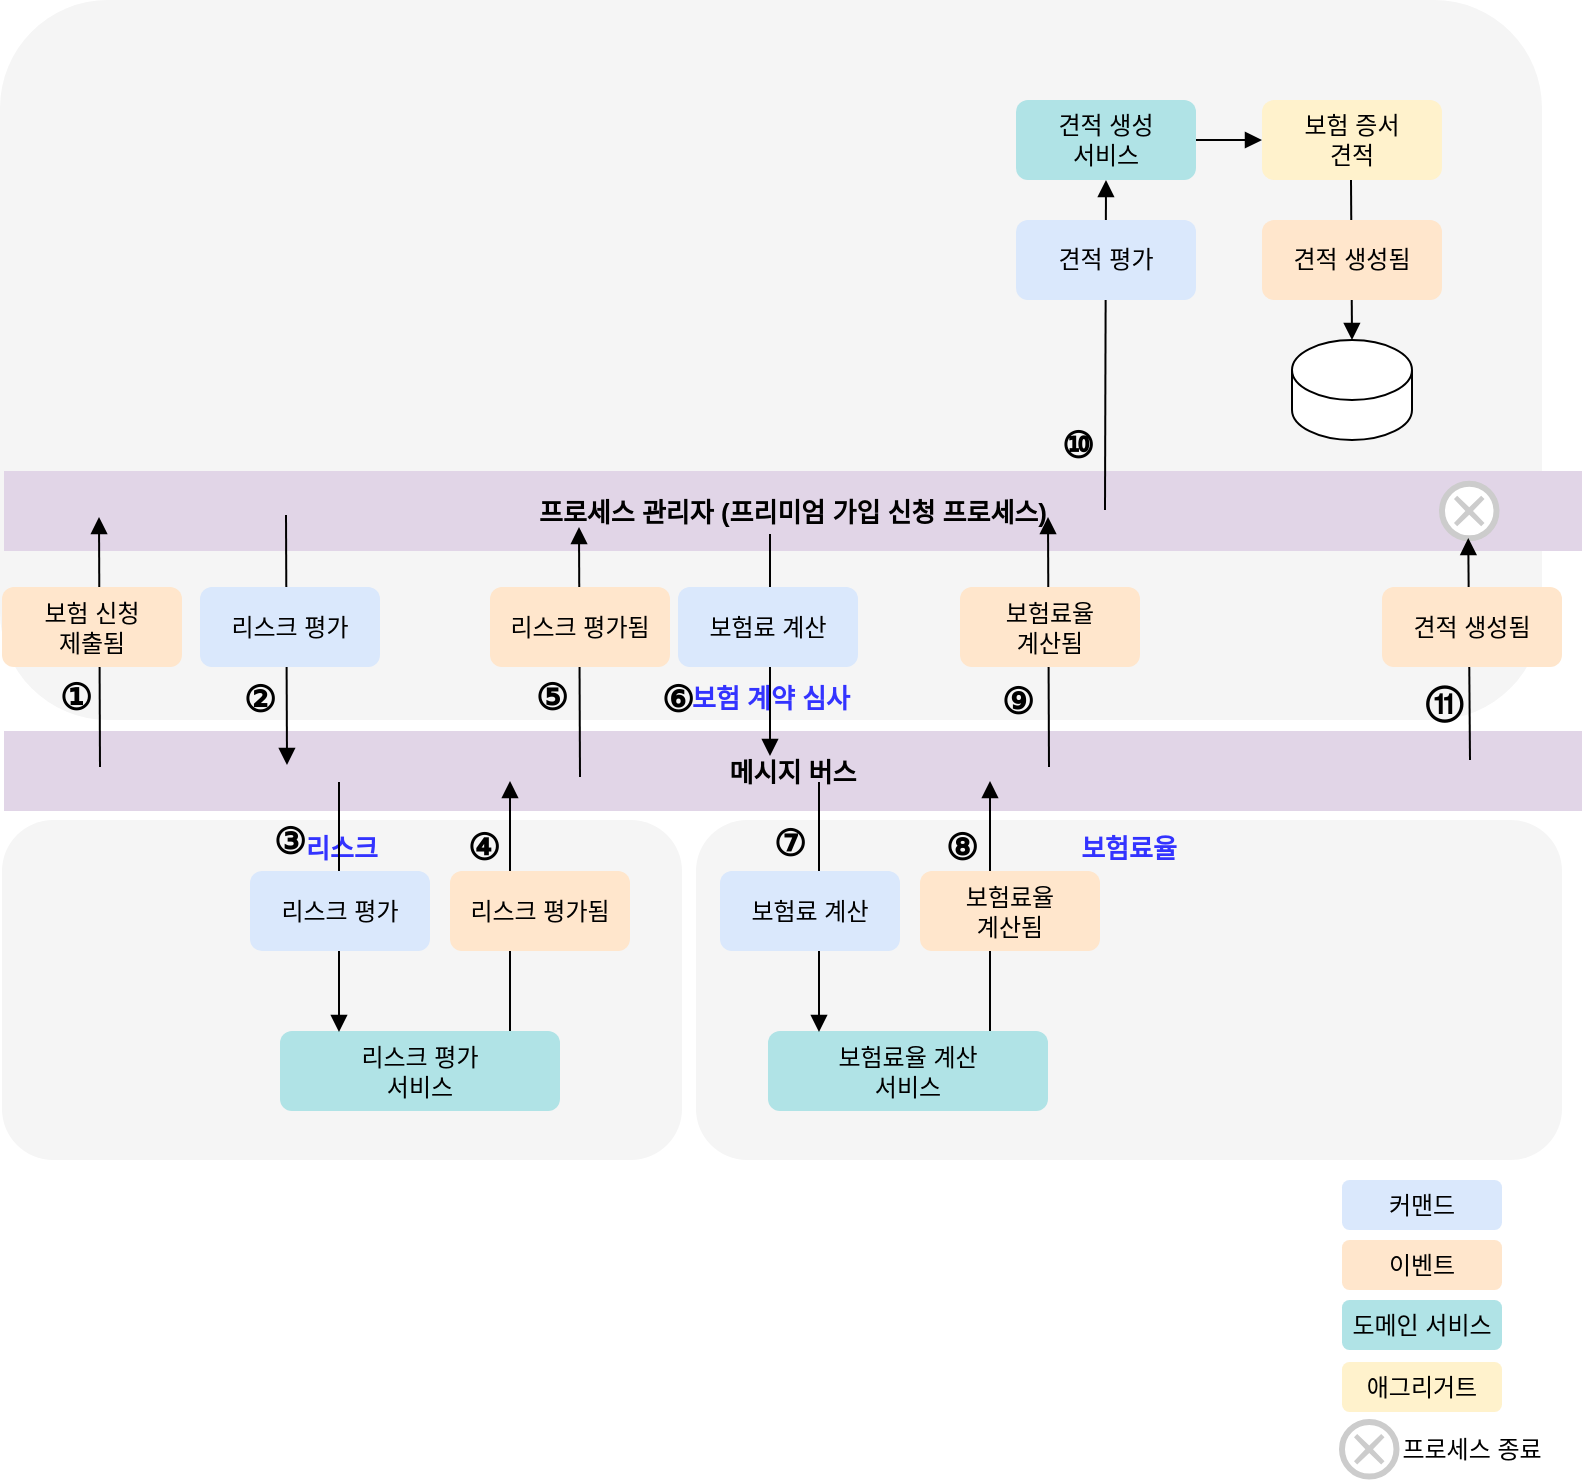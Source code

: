 <mxfile version="26.1.1">
  <diagram name="Page-1" id="B-EdGw9SJbsqpJJjaV6C">
    <mxGraphModel dx="1114" dy="1055" grid="1" gridSize="10" guides="1" tooltips="1" connect="1" arrows="1" fold="1" page="1" pageScale="1" pageWidth="827" pageHeight="1169" math="0" shadow="0">
      <root>
        <mxCell id="0" />
        <mxCell id="1" parent="0" />
        <mxCell id="We3WFv1aaEeAjFqZt7aa-3" value="보험 계약 심사" style="rounded=1;whiteSpace=wrap;html=1;fillColor=#f5f5f5;fontColor=#3333FF;strokeColor=none;fontStyle=1;verticalAlign=bottom;fontSize=13;" vertex="1" parent="1">
          <mxGeometry x="9" y="80" width="771" height="360" as="geometry" />
        </mxCell>
        <mxCell id="We3WFv1aaEeAjFqZt7aa-1" value="보험료율" style="rounded=1;whiteSpace=wrap;html=1;fillColor=#f5f5f5;fontColor=#3333FF;strokeColor=none;fontStyle=1;verticalAlign=top;fontSize=13;" vertex="1" parent="1">
          <mxGeometry x="357" y="490" width="433" height="170" as="geometry" />
        </mxCell>
        <mxCell id="We3WFv1aaEeAjFqZt7aa-2" value="리스크" style="rounded=1;whiteSpace=wrap;html=1;fillColor=#f5f5f5;fontColor=#3333FF;strokeColor=none;fontStyle=1;verticalAlign=top;fontSize=13;" vertex="1" parent="1">
          <mxGeometry x="10" y="490" width="340" height="170" as="geometry" />
        </mxCell>
        <mxCell id="We3WFv1aaEeAjFqZt7aa-4" value="메시지 버스" style="rounded=0;whiteSpace=wrap;html=1;fillColor=#e1d5e7;strokeColor=none;fontStyle=1;fontSize=13;" vertex="1" parent="1">
          <mxGeometry x="11" y="445.5" width="789" height="40" as="geometry" />
        </mxCell>
        <mxCell id="We3WFv1aaEeAjFqZt7aa-12" value="리스크 평가&lt;div&gt;서비스&lt;/div&gt;" style="rounded=1;whiteSpace=wrap;html=1;fillColor=#b0e3e6;strokeColor=none;" vertex="1" parent="1">
          <mxGeometry x="149" y="595.5" width="140" height="40" as="geometry" />
        </mxCell>
        <mxCell id="We3WFv1aaEeAjFqZt7aa-16" value="보험료율 계산&lt;div&gt;서비스&lt;/div&gt;" style="rounded=1;whiteSpace=wrap;html=1;fillColor=#b0e3e6;strokeColor=none;" vertex="1" parent="1">
          <mxGeometry x="393" y="595.5" width="140" height="40" as="geometry" />
        </mxCell>
        <mxCell id="We3WFv1aaEeAjFqZt7aa-21" value="①" style="text;html=1;align=center;verticalAlign=middle;whiteSpace=wrap;rounded=0;fontStyle=1;fontSize=18;" vertex="1" parent="1">
          <mxGeometry x="32" y="413.5" width="30" height="30" as="geometry" />
        </mxCell>
        <mxCell id="We3WFv1aaEeAjFqZt7aa-22" value="②" style="text;html=1;align=center;verticalAlign=middle;whiteSpace=wrap;rounded=0;fontStyle=1;fontSize=18;" vertex="1" parent="1">
          <mxGeometry x="124" y="414.5" width="30" height="30" as="geometry" />
        </mxCell>
        <mxCell id="We3WFv1aaEeAjFqZt7aa-23" value="⑤" style="text;html=1;align=center;verticalAlign=middle;whiteSpace=wrap;rounded=0;fontStyle=1;fontSize=18;" vertex="1" parent="1">
          <mxGeometry x="270" y="413.5" width="30" height="30" as="geometry" />
        </mxCell>
        <mxCell id="We3WFv1aaEeAjFqZt7aa-24" value="③" style="text;html=1;align=center;verticalAlign=middle;whiteSpace=wrap;rounded=0;fontStyle=1;fontSize=18;" vertex="1" parent="1">
          <mxGeometry x="139" y="485.5" width="30" height="30" as="geometry" />
        </mxCell>
        <mxCell id="We3WFv1aaEeAjFqZt7aa-25" value="⑥" style="text;html=1;align=center;verticalAlign=middle;whiteSpace=wrap;rounded=0;fontStyle=1;fontSize=18;" vertex="1" parent="1">
          <mxGeometry x="333" y="414.5" width="30" height="30" as="geometry" />
        </mxCell>
        <mxCell id="We3WFv1aaEeAjFqZt7aa-26" value="④" style="text;html=1;align=center;verticalAlign=middle;whiteSpace=wrap;rounded=0;fontStyle=1;fontSize=18;" vertex="1" parent="1">
          <mxGeometry x="235.5" y="489" width="30" height="30" as="geometry" />
        </mxCell>
        <mxCell id="We3WFv1aaEeAjFqZt7aa-30" value="프로세스 관리자 (프리미엄 가입 신청 프로세스)" style="rounded=0;whiteSpace=wrap;html=1;fillColor=#e1d5e7;strokeColor=none;fontStyle=1;fontSize=13;" vertex="1" parent="1">
          <mxGeometry x="11" y="315.5" width="789" height="40" as="geometry" />
        </mxCell>
        <mxCell id="We3WFv1aaEeAjFqZt7aa-31" value="" style="endArrow=none;html=1;rounded=0;startArrow=block;startFill=1;" edge="1" parent="1">
          <mxGeometry width="50" height="50" relative="1" as="geometry">
            <mxPoint x="58.5" y="338.5" as="sourcePoint" />
            <mxPoint x="59" y="463.5" as="targetPoint" />
          </mxGeometry>
        </mxCell>
        <mxCell id="We3WFv1aaEeAjFqZt7aa-32" value="" style="endArrow=block;html=1;rounded=0;startArrow=none;startFill=0;endFill=1;" edge="1" parent="1">
          <mxGeometry width="50" height="50" relative="1" as="geometry">
            <mxPoint x="152" y="337.5" as="sourcePoint" />
            <mxPoint x="152.5" y="462.5" as="targetPoint" />
          </mxGeometry>
        </mxCell>
        <mxCell id="We3WFv1aaEeAjFqZt7aa-34" value="" style="endArrow=none;html=1;rounded=0;startArrow=block;startFill=1;endFill=1;entryX=0.157;entryY=0;entryDx=0;entryDy=0;entryPerimeter=0;" edge="1" parent="1">
          <mxGeometry width="50" height="50" relative="1" as="geometry">
            <mxPoint x="264" y="470.5" as="sourcePoint" />
            <mxPoint x="264" y="595.5" as="targetPoint" />
          </mxGeometry>
        </mxCell>
        <mxCell id="We3WFv1aaEeAjFqZt7aa-35" value="" style="endArrow=block;html=1;rounded=0;startArrow=none;startFill=0;endFill=1;entryX=0.157;entryY=0;entryDx=0;entryDy=0;entryPerimeter=0;" edge="1" parent="1">
          <mxGeometry width="50" height="50" relative="1" as="geometry">
            <mxPoint x="178.5" y="471" as="sourcePoint" />
            <mxPoint x="178.5" y="596" as="targetPoint" />
          </mxGeometry>
        </mxCell>
        <mxCell id="We3WFv1aaEeAjFqZt7aa-38" value="" style="endArrow=none;html=1;rounded=0;startArrow=block;startFill=1;" edge="1" parent="1">
          <mxGeometry width="50" height="50" relative="1" as="geometry">
            <mxPoint x="298.5" y="343.5" as="sourcePoint" />
            <mxPoint x="299" y="468.5" as="targetPoint" />
          </mxGeometry>
        </mxCell>
        <mxCell id="We3WFv1aaEeAjFqZt7aa-40" value="" style="endArrow=block;html=1;rounded=0;startArrow=none;startFill=0;endFill=1;" edge="1" parent="1">
          <mxGeometry width="50" height="50" relative="1" as="geometry">
            <mxPoint x="394" y="347" as="sourcePoint" />
            <mxPoint x="394" y="458" as="targetPoint" />
          </mxGeometry>
        </mxCell>
        <mxCell id="We3WFv1aaEeAjFqZt7aa-42" value="" style="endArrow=none;html=1;rounded=0;startArrow=block;startFill=1;endFill=1;entryX=0.157;entryY=0;entryDx=0;entryDy=0;entryPerimeter=0;" edge="1" parent="1">
          <mxGeometry width="50" height="50" relative="1" as="geometry">
            <mxPoint x="504" y="470.5" as="sourcePoint" />
            <mxPoint x="504" y="595.5" as="targetPoint" />
          </mxGeometry>
        </mxCell>
        <mxCell id="We3WFv1aaEeAjFqZt7aa-43" value="" style="endArrow=block;html=1;rounded=0;startArrow=none;startFill=0;endFill=1;entryX=0.157;entryY=0;entryDx=0;entryDy=0;entryPerimeter=0;" edge="1" parent="1">
          <mxGeometry width="50" height="50" relative="1" as="geometry">
            <mxPoint x="418.5" y="471" as="sourcePoint" />
            <mxPoint x="418.5" y="596" as="targetPoint" />
          </mxGeometry>
        </mxCell>
        <mxCell id="We3WFv1aaEeAjFqZt7aa-44" value="" style="endArrow=none;html=1;rounded=0;startArrow=block;startFill=1;" edge="1" parent="1">
          <mxGeometry width="50" height="50" relative="1" as="geometry">
            <mxPoint x="533" y="338.5" as="sourcePoint" />
            <mxPoint x="533.5" y="463.5" as="targetPoint" />
          </mxGeometry>
        </mxCell>
        <mxCell id="We3WFv1aaEeAjFqZt7aa-55" style="edgeStyle=orthogonalEdgeStyle;rounded=0;orthogonalLoop=1;jettySize=auto;html=1;entryX=0;entryY=0.5;entryDx=0;entryDy=0;endArrow=block;endFill=1;" edge="1" parent="1" source="We3WFv1aaEeAjFqZt7aa-48" target="We3WFv1aaEeAjFqZt7aa-51">
          <mxGeometry relative="1" as="geometry" />
        </mxCell>
        <mxCell id="We3WFv1aaEeAjFqZt7aa-48" value="견적 생성&lt;div&gt;서비스&lt;/div&gt;" style="rounded=1;whiteSpace=wrap;html=1;fillColor=#b0e3e6;strokeColor=none;" vertex="1" parent="1">
          <mxGeometry x="517" y="130" width="90" height="40" as="geometry" />
        </mxCell>
        <mxCell id="We3WFv1aaEeAjFqZt7aa-51" value="보험 증서&lt;div&gt;견적&lt;/div&gt;" style="rounded=1;whiteSpace=wrap;html=1;fillColor=#fff2cc;strokeColor=none;" vertex="1" parent="1">
          <mxGeometry x="640" y="130" width="90" height="40" as="geometry" />
        </mxCell>
        <mxCell id="We3WFv1aaEeAjFqZt7aa-53" value="" style="shape=cylinder3;whiteSpace=wrap;html=1;boundedLbl=1;backgroundOutline=1;size=15;" vertex="1" parent="1">
          <mxGeometry x="655" y="250" width="60" height="50" as="geometry" />
        </mxCell>
        <mxCell id="We3WFv1aaEeAjFqZt7aa-54" value="" style="endArrow=none;html=1;rounded=0;startArrow=block;startFill=1;" edge="1" parent="1">
          <mxGeometry width="50" height="50" relative="1" as="geometry">
            <mxPoint x="562" y="170" as="sourcePoint" />
            <mxPoint x="561.5" y="335" as="targetPoint" />
          </mxGeometry>
        </mxCell>
        <mxCell id="We3WFv1aaEeAjFqZt7aa-56" value="" style="endArrow=block;html=1;rounded=0;startArrow=none;startFill=0;endFill=1;" edge="1" parent="1">
          <mxGeometry width="50" height="50" relative="1" as="geometry">
            <mxPoint x="684.5" y="170" as="sourcePoint" />
            <mxPoint x="685" y="250" as="targetPoint" />
          </mxGeometry>
        </mxCell>
        <mxCell id="We3WFv1aaEeAjFqZt7aa-58" value="" style="points=[[0.145,0.145,0],[0.5,0,0],[0.855,0.145,0],[1,0.5,0],[0.855,0.855,0],[0.5,1,0],[0.145,0.855,0],[0,0.5,0]];shape=mxgraph.bpmn.event;html=1;verticalLabelPosition=bottom;labelBackgroundColor=#ffffff;verticalAlign=top;align=center;perimeter=ellipsePerimeter;outlineConnect=0;aspect=fixed;outline=end;symbol=cancel;strokeWidth=1;strokeColor=#CCCCCC;" vertex="1" parent="1">
          <mxGeometry x="730" y="321.88" width="27.25" height="27.25" as="geometry" />
        </mxCell>
        <mxCell id="We3WFv1aaEeAjFqZt7aa-59" value="" style="endArrow=none;html=1;rounded=0;startArrow=block;startFill=1;" edge="1" parent="1">
          <mxGeometry width="50" height="50" relative="1" as="geometry">
            <mxPoint x="743.13" y="349" as="sourcePoint" />
            <mxPoint x="744" y="460" as="targetPoint" />
          </mxGeometry>
        </mxCell>
        <mxCell id="We3WFv1aaEeAjFqZt7aa-61" value="커맨드" style="rounded=1;whiteSpace=wrap;html=1;fillColor=#dae8fc;strokeColor=none;" vertex="1" parent="1">
          <mxGeometry x="680" y="670" width="80" height="25" as="geometry" />
        </mxCell>
        <mxCell id="We3WFv1aaEeAjFqZt7aa-62" value="이벤트" style="rounded=1;whiteSpace=wrap;html=1;fillColor=#ffe6cc;strokeColor=none;" vertex="1" parent="1">
          <mxGeometry x="680" y="700" width="80" height="25" as="geometry" />
        </mxCell>
        <mxCell id="We3WFv1aaEeAjFqZt7aa-63" value="도메인&amp;nbsp;&lt;span style=&quot;background-color: transparent; color: light-dark(rgb(0, 0, 0), rgb(255, 255, 255));&quot;&gt;서비스&lt;/span&gt;" style="rounded=1;whiteSpace=wrap;html=1;fillColor=#b0e3e6;strokeColor=none;" vertex="1" parent="1">
          <mxGeometry x="680" y="730" width="80" height="25" as="geometry" />
        </mxCell>
        <mxCell id="We3WFv1aaEeAjFqZt7aa-64" value="애그리거트" style="rounded=1;whiteSpace=wrap;html=1;fillColor=#fff2cc;strokeColor=none;" vertex="1" parent="1">
          <mxGeometry x="680" y="761" width="80" height="25" as="geometry" />
        </mxCell>
        <mxCell id="We3WFv1aaEeAjFqZt7aa-65" value="" style="points=[[0.145,0.145,0],[0.5,0,0],[0.855,0.145,0],[1,0.5,0],[0.855,0.855,0],[0.5,1,0],[0.145,0.855,0],[0,0.5,0]];shape=mxgraph.bpmn.event;html=1;verticalLabelPosition=bottom;labelBackgroundColor=#ffffff;verticalAlign=top;align=center;perimeter=ellipsePerimeter;outlineConnect=0;aspect=fixed;outline=end;symbol=cancel;strokeWidth=1;strokeColor=#CCCCCC;" vertex="1" parent="1">
          <mxGeometry x="680" y="791" width="27.25" height="27.25" as="geometry" />
        </mxCell>
        <mxCell id="We3WFv1aaEeAjFqZt7aa-66" value="프로세스 종료" style="text;html=1;align=center;verticalAlign=middle;whiteSpace=wrap;rounded=0;" vertex="1" parent="1">
          <mxGeometry x="705" y="790.25" width="80" height="30" as="geometry" />
        </mxCell>
        <mxCell id="We3WFv1aaEeAjFqZt7aa-67" style="edgeStyle=orthogonalEdgeStyle;rounded=0;orthogonalLoop=1;jettySize=auto;html=1;exitX=0.5;exitY=1;exitDx=0;exitDy=0;" edge="1" parent="1" source="We3WFv1aaEeAjFqZt7aa-64" target="We3WFv1aaEeAjFqZt7aa-64">
          <mxGeometry relative="1" as="geometry" />
        </mxCell>
        <mxCell id="We3WFv1aaEeAjFqZt7aa-9" value="보험 신청&lt;div&gt;제출됨&lt;/div&gt;" style="rounded=1;whiteSpace=wrap;html=1;fillColor=#ffe6cc;strokeColor=none;" vertex="1" parent="1">
          <mxGeometry x="10" y="373.5" width="90" height="40" as="geometry" />
        </mxCell>
        <mxCell id="We3WFv1aaEeAjFqZt7aa-11" value="리스크 평가" style="rounded=1;whiteSpace=wrap;html=1;fillColor=#dae8fc;strokeColor=none;" vertex="1" parent="1">
          <mxGeometry x="109" y="373.5" width="90" height="40" as="geometry" />
        </mxCell>
        <mxCell id="We3WFv1aaEeAjFqZt7aa-13" value="리스크 평가됨" style="rounded=1;whiteSpace=wrap;html=1;fillColor=#ffe6cc;strokeColor=none;" vertex="1" parent="1">
          <mxGeometry x="234" y="515.5" width="90" height="40" as="geometry" />
        </mxCell>
        <mxCell id="We3WFv1aaEeAjFqZt7aa-17" value="보험료율&lt;div&gt;계산됨&lt;/div&gt;" style="rounded=1;whiteSpace=wrap;html=1;fillColor=#ffe6cc;strokeColor=none;" vertex="1" parent="1">
          <mxGeometry x="469" y="515.5" width="90" height="40" as="geometry" />
        </mxCell>
        <mxCell id="We3WFv1aaEeAjFqZt7aa-18" value="보험료율&lt;div&gt;계산됨&lt;/div&gt;" style="rounded=1;whiteSpace=wrap;html=1;fillColor=#ffe6cc;strokeColor=none;" vertex="1" parent="1">
          <mxGeometry x="489" y="373.5" width="90" height="40" as="geometry" />
        </mxCell>
        <mxCell id="We3WFv1aaEeAjFqZt7aa-33" value="리스크 평가" style="rounded=1;whiteSpace=wrap;html=1;fillColor=#dae8fc;strokeColor=none;" vertex="1" parent="1">
          <mxGeometry x="134" y="515.5" width="90" height="40" as="geometry" />
        </mxCell>
        <mxCell id="We3WFv1aaEeAjFqZt7aa-37" value="리스크 평가됨" style="rounded=1;whiteSpace=wrap;html=1;fillColor=#ffe6cc;strokeColor=none;" vertex="1" parent="1">
          <mxGeometry x="254" y="373.5" width="90" height="40" as="geometry" />
        </mxCell>
        <mxCell id="We3WFv1aaEeAjFqZt7aa-39" value="보험료 계산" style="rounded=1;whiteSpace=wrap;html=1;fillColor=#dae8fc;strokeColor=none;" vertex="1" parent="1">
          <mxGeometry x="348" y="373.5" width="90" height="40" as="geometry" />
        </mxCell>
        <mxCell id="We3WFv1aaEeAjFqZt7aa-41" value="보험료 계산" style="rounded=1;whiteSpace=wrap;html=1;fillColor=#dae8fc;strokeColor=none;" vertex="1" parent="1">
          <mxGeometry x="369" y="515.5" width="90" height="40" as="geometry" />
        </mxCell>
        <mxCell id="We3WFv1aaEeAjFqZt7aa-45" value="견적 평가" style="rounded=1;whiteSpace=wrap;html=1;fillColor=#dae8fc;strokeColor=none;" vertex="1" parent="1">
          <mxGeometry x="517" y="190" width="90" height="40" as="geometry" />
        </mxCell>
        <mxCell id="We3WFv1aaEeAjFqZt7aa-52" value="견적 생성됨" style="rounded=1;whiteSpace=wrap;html=1;fillColor=#ffe6cc;strokeColor=none;" vertex="1" parent="1">
          <mxGeometry x="640" y="190" width="90" height="40" as="geometry" />
        </mxCell>
        <mxCell id="We3WFv1aaEeAjFqZt7aa-57" value="견적 생성됨" style="rounded=1;whiteSpace=wrap;html=1;fillColor=#ffe6cc;strokeColor=none;" vertex="1" parent="1">
          <mxGeometry x="700" y="373.5" width="90" height="40" as="geometry" />
        </mxCell>
        <mxCell id="We3WFv1aaEeAjFqZt7aa-69" value="⑧" style="text;html=1;align=center;verticalAlign=middle;whiteSpace=wrap;rounded=0;fontStyle=1;fontSize=18;" vertex="1" parent="1">
          <mxGeometry x="475" y="489" width="30" height="30" as="geometry" />
        </mxCell>
        <mxCell id="We3WFv1aaEeAjFqZt7aa-71" value="⑩" style="text;html=1;align=center;verticalAlign=middle;whiteSpace=wrap;rounded=0;fontStyle=1;fontSize=18;" vertex="1" parent="1">
          <mxGeometry x="533" y="288" width="30" height="30" as="geometry" />
        </mxCell>
        <mxCell id="We3WFv1aaEeAjFqZt7aa-72" value="⑦" style="text;html=1;align=center;verticalAlign=middle;whiteSpace=wrap;rounded=0;fontStyle=1;fontSize=18;" vertex="1" parent="1">
          <mxGeometry x="389" y="486.5" width="30" height="30" as="geometry" />
        </mxCell>
        <mxCell id="We3WFv1aaEeAjFqZt7aa-74" value="⑨" style="text;html=1;align=center;verticalAlign=middle;whiteSpace=wrap;rounded=0;fontStyle=1;fontSize=18;" vertex="1" parent="1">
          <mxGeometry x="503" y="415.5" width="30" height="30" as="geometry" />
        </mxCell>
        <mxCell id="We3WFv1aaEeAjFqZt7aa-75" value="⑪" style="text;html=1;align=center;verticalAlign=middle;whiteSpace=wrap;rounded=0;fontStyle=1;fontSize=18;" vertex="1" parent="1">
          <mxGeometry x="716" y="415.5" width="30" height="30" as="geometry" />
        </mxCell>
      </root>
    </mxGraphModel>
  </diagram>
</mxfile>
